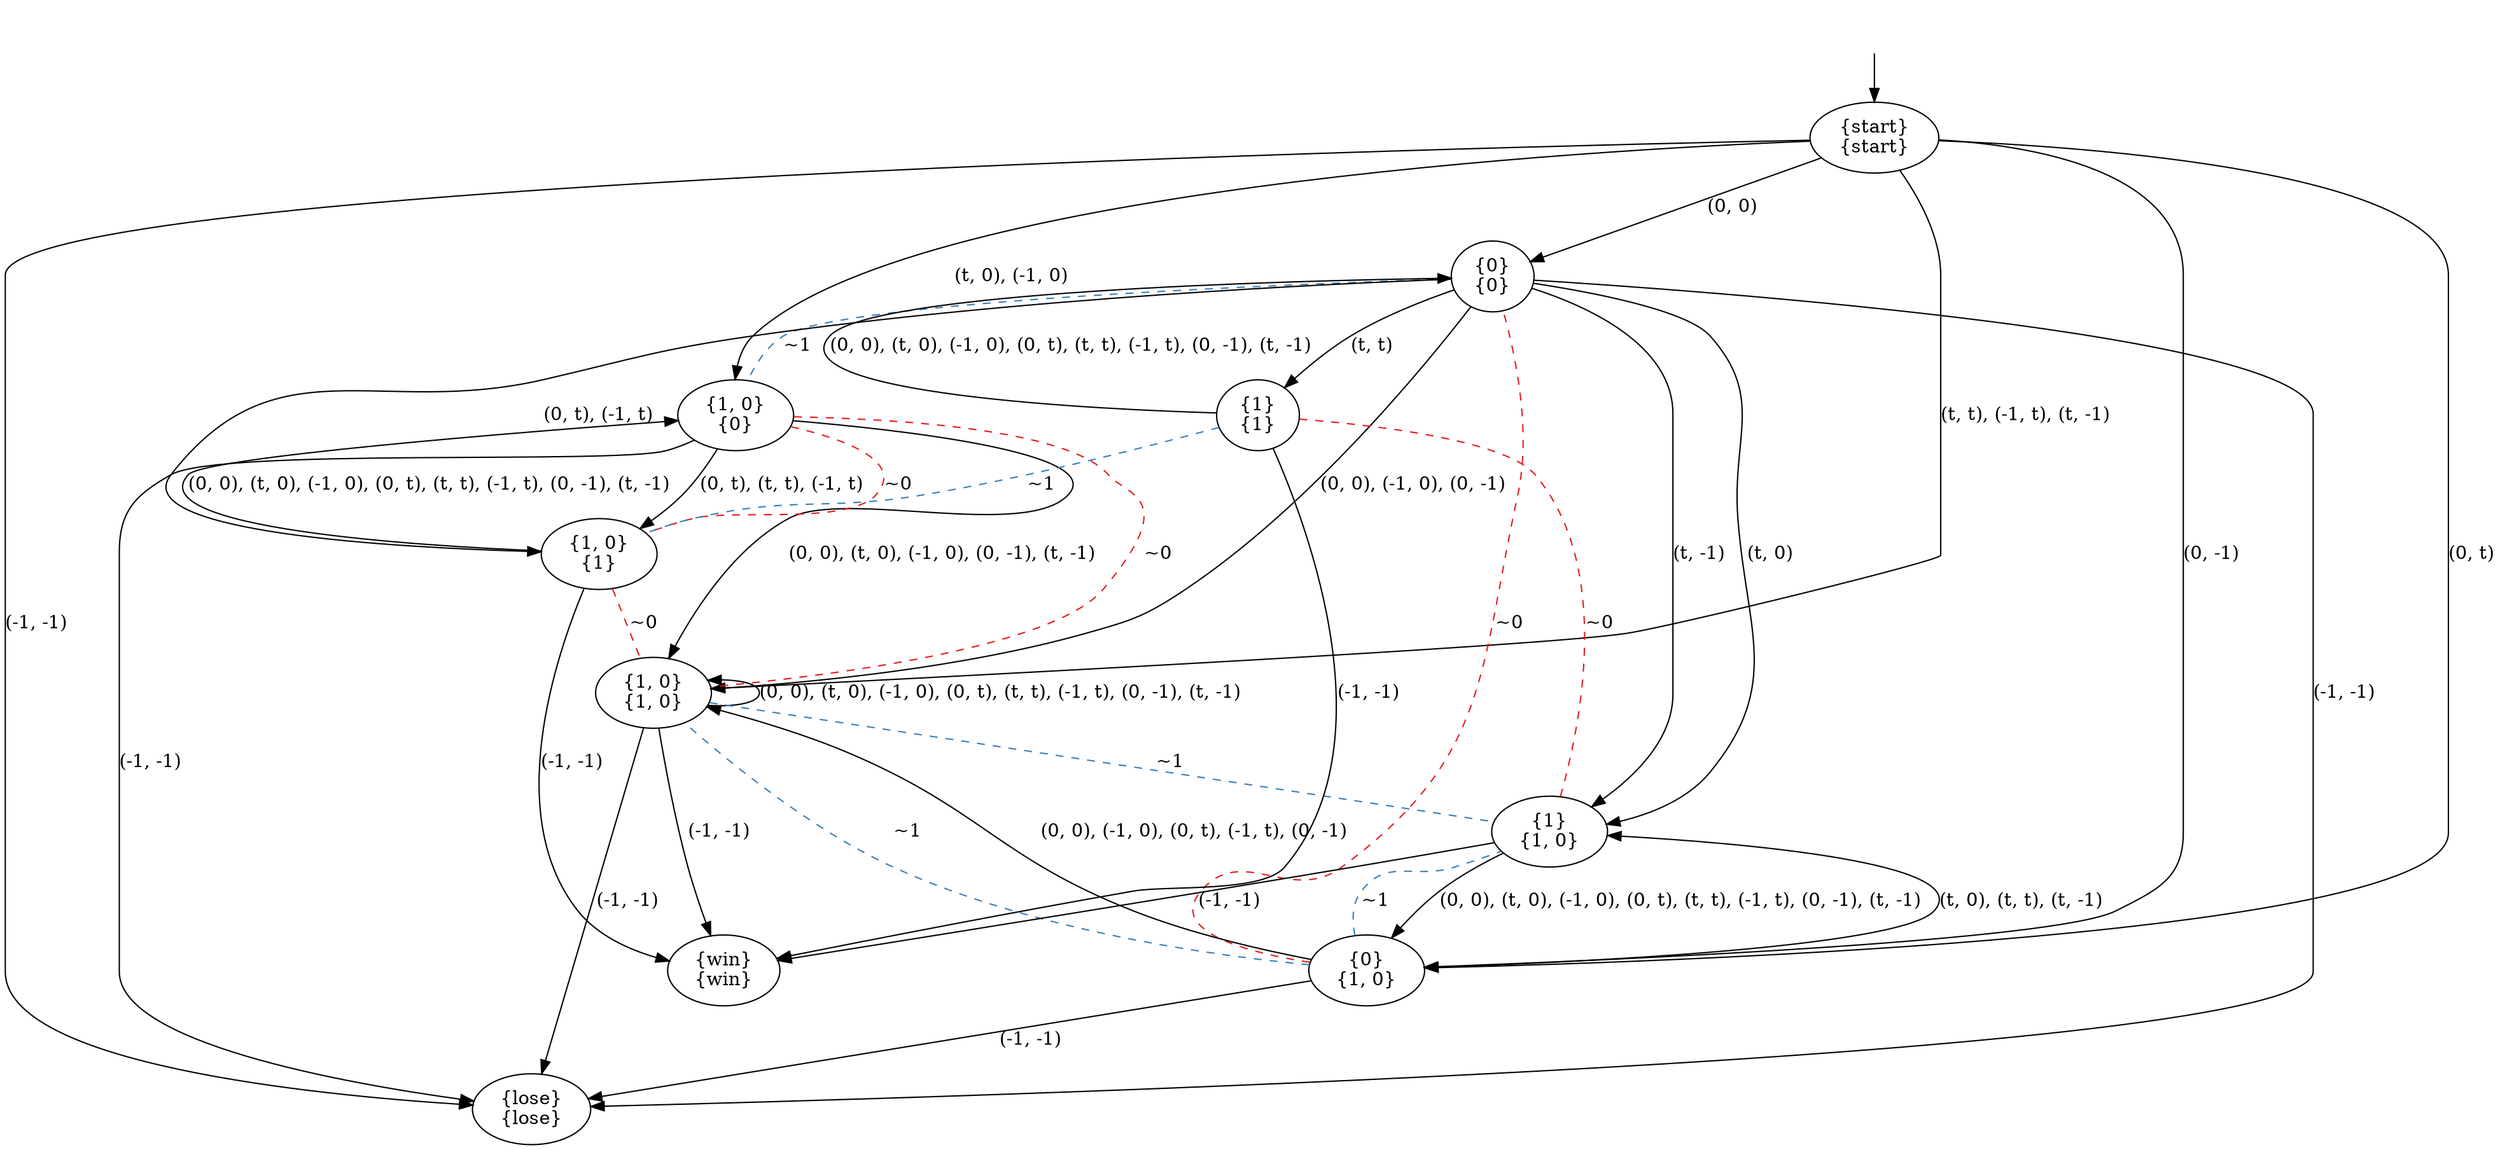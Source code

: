 digraph  {
concentrate=False;
nodesep=0.5;
ranksep=0.5;
splines=True;
140638940520288 [label="{start}\n{start}"];
140638940517264 [label="{0}\n{0}"];
140638940520120 [label="{1, 0}\n{0}"];
140638940517768 [label="{0}\n{1, 0}"];
140638940519728 [label="{1, 0}\n{1, 0}"];
140638940519448 [label="{lose}\n{lose}"];
140638940520400 [label="{1}\n{1, 0}"];
140638940627800 [label="{1, 0}\n{1}"];
140638940627128 [label="{1}\n{1}"];
140638940713928 [label="{win}\n{win}"];
hidden [label="", shape=none];
140638940520288 -> 140638940517264  [action="('0', '0')", key="('0', '0')", label="(0, 0)"];
140638940520288 -> 140638940517768  [action="('0', 't')", key="('0', 't')", label="(0, t)"];
140638940520288 -> 140638940517768  [action="('0', '-1')", key="('0', '-1')", label="(0, -1)"];
140638940520288 -> 140638940519448  [action="('-1', '-1')", key="('-1', '-1')", label="(-1, -1)"];
140638940520288 -> 140638940520120  [action="(('t', '0'), ('-1', '0'))", key="(('t', '0'), ('-1', '0'))", label="(t, 0), (-1, 0)"];
140638940520288 -> 140638940519728  [action="(('t', 't'), ('-1', 't'), ('t', '-1'))", key="(('t', 't'), ('-1', 't'), ('t', '-1'))", label="(t, t), (-1, t), (t, -1)"];
140638940517264 -> 140638940520400  [action="('t', '0')", key="('t', '0')", label="(t, 0)"];
140638940517264 -> 140638940520400  [action="('t', '-1')", key="('t', '-1')", label="(t, -1)"];
140638940517264 -> 140638940627128  [action="('t', 't')", key="('t', 't')", label="(t, t)"];
140638940517264 -> 140638940519448  [action="('-1', '-1')", key="('-1', '-1')", label="(-1, -1)"];
140638940517264 -> 140638940519728  [action="(('0', '0'), ('-1', '0'), ('0', '-1'))", key="(('0', '0'), ('-1', '0'), ('0', '-1'))", label="(0, 0), (-1, 0), (0, -1)"];
140638940517264 -> 140638940627800  [action="(('0', 't'), ('-1', 't'))", key="(('0', 't'), ('-1', 't'))", label="(0, t), (-1, t)"];
140638940517264 -> 140638940520120  [arrowhead=none, color=2, colorscheme=set19, constraint=True, key=0, label="~1", style=dashed];
140638940520120 -> 140638940519448  [action="('-1', '-1')", key="('-1', '-1')", label="(-1, -1)"];
140638940520120 -> 140638940519728  [action="(('0', '0'), ('t', '0'), ('-1', '0'), ('0', '-1'), ('t', '-1'))", key="(('0', '0'), ('t', '0'), ('-1', '0'), ('0', '-1'), ('t', '-1'))", label="(0, 0), (t, 0), (-1, 0), (0, -1), (t, -1)"];
140638940520120 -> 140638940519728  [arrowhead=none, color=1, colorscheme=set19, constraint=True, key=1, label="~0", style=dashed];
140638940520120 -> 140638940627800  [action="(('0', 't'), ('t', 't'), ('-1', 't'))", key="(('0', 't'), ('t', 't'), ('-1', 't'))", label="(0, t), (t, t), (-1, t)"];
140638940520120 -> 140638940627800  [arrowhead=none, color=1, colorscheme=set19, constraint=True, key=1, label="~0", style=dashed];
140638940517768 -> 140638940519448  [action="('-1', '-1')", key="('-1', '-1')", label="(-1, -1)"];
140638940517768 -> 140638940519728  [action="(('0', '0'), ('-1', '0'), ('0', 't'), ('-1', 't'), ('0', '-1'))", key="(('0', '0'), ('-1', '0'), ('0', 't'), ('-1', 't'), ('0', '-1'))", label="(0, 0), (-1, 0), (0, t), (-1, t), (0, -1)"];
140638940517768 -> 140638940519728  [arrowhead=none, color=2, colorscheme=set19, constraint=True, key=1, label="~1", style=dashed];
140638940517768 -> 140638940520400  [action="(('t', '0'), ('t', 't'), ('t', '-1'))", key="(('t', '0'), ('t', 't'), ('t', '-1'))", label="(t, 0), (t, t), (t, -1)"];
140638940517768 -> 140638940520400  [arrowhead=none, color=2, colorscheme=set19, constraint=True, key=1, label="~1", style=dashed];
140638940517768 -> 140638940517264  [arrowhead=none, color=1, colorscheme=set19, constraint=True, key=0, label="~0", style=dashed];
140638940519728 -> 140638940519448  [action="('-1', '-1')", key="('-1', '-1')", label="(-1, -1)"];
140638940519728 -> 140638940713928  [action="('-1', '-1')", key="('-1', '-1')", label="(-1, -1)"];
140638940519728 -> 140638940519728  [action="(('0', '0'), ('t', '0'), ('-1', '0'), ('0', 't'), ('t', 't'), ('-1', 't'), ('0', '-1'), ('t', '-1'))", dir=back, key="(('0', '0'), ('t', '0'), ('-1', '0'), ('0', 't'), ('t', 't'), ('-1', 't'), ('0', '-1'), ('t', '-1'))", label="(0, 0), (t, 0), (-1, 0), (0, t), (t, t), (-1, t), (0, -1), (t, -1)"];
140638940519728 -> 140638940520400  [arrowhead=none, color=2, colorscheme=set19, constraint=True, key=0, label="~1", style=dashed];
140638940520400 -> 140638940713928  [action="('-1', '-1')", key="('-1', '-1')", label="(-1, -1)"];
140638940520400 -> 140638940517768  [action="(('0', '0'), ('t', '0'), ('-1', '0'), ('0', 't'), ('t', 't'), ('-1', 't'), ('0', '-1'), ('t', '-1'))", key="(('0', '0'), ('t', '0'), ('-1', '0'), ('0', 't'), ('t', 't'), ('-1', 't'), ('0', '-1'), ('t', '-1'))", label="(0, 0), (t, 0), (-1, 0), (0, t), (t, t), (-1, t), (0, -1), (t, -1)"];
140638940627800 -> 140638940713928  [action="('-1', '-1')", key="('-1', '-1')", label="(-1, -1)"];
140638940627800 -> 140638940520120  [action="(('0', '0'), ('t', '0'), ('-1', '0'), ('0', 't'), ('t', 't'), ('-1', 't'), ('0', '-1'), ('t', '-1'))", key="(('0', '0'), ('t', '0'), ('-1', '0'), ('0', 't'), ('t', 't'), ('-1', 't'), ('0', '-1'), ('t', '-1'))", label="(0, 0), (t, 0), (-1, 0), (0, t), (t, t), (-1, t), (0, -1), (t, -1)"];
140638940627800 -> 140638940519728  [arrowhead=none, color=1, colorscheme=set19, constraint=True, key=0, label="~0", style=dashed];
140638940627128 -> 140638940713928  [action="('-1', '-1')", key="('-1', '-1')", label="(-1, -1)"];
140638940627128 -> 140638940517264  [action="(('0', '0'), ('t', '0'), ('-1', '0'), ('0', 't'), ('t', 't'), ('-1', 't'), ('0', '-1'), ('t', '-1'))", key="(('0', '0'), ('t', '0'), ('-1', '0'), ('0', 't'), ('t', 't'), ('-1', 't'), ('0', '-1'), ('t', '-1'))", label="(0, 0), (t, 0), (-1, 0), (0, t), (t, t), (-1, t), (0, -1), (t, -1)"];
140638940627128 -> 140638940520400  [arrowhead=none, color=1, colorscheme=set19, constraint=True, key=0, label="~0", style=dashed];
140638940627128 -> 140638940627800  [arrowhead=none, color=2, colorscheme=set19, constraint=True, key=0, label="~1", style=dashed];
hidden -> 140638940520288  [key=0];
}
